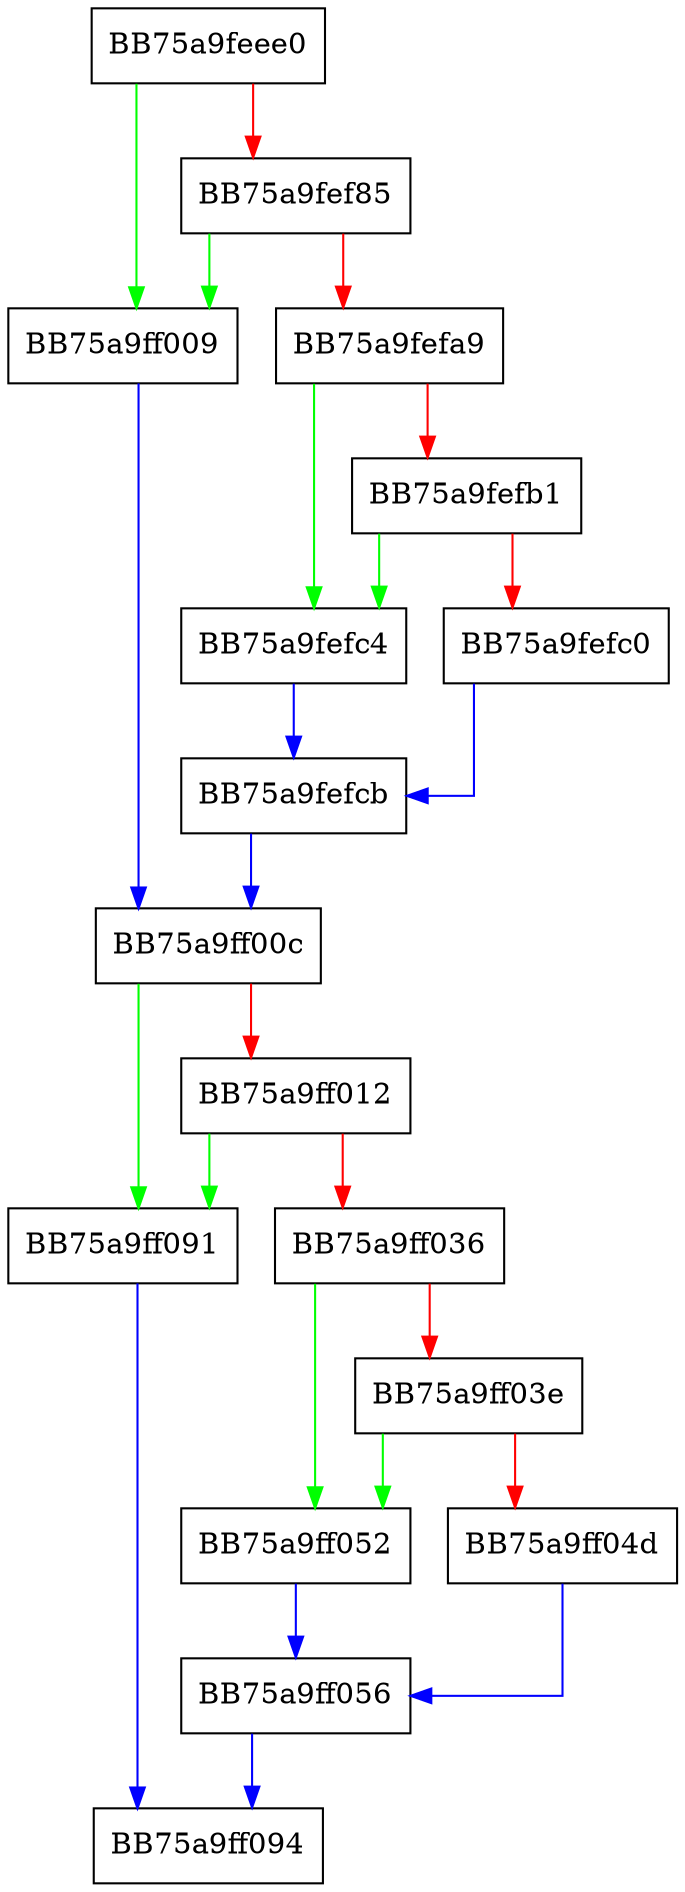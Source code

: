 digraph do_get_time {
  node [shape="box"];
  graph [splines=ortho];
  BB75a9feee0 -> BB75a9ff009 [color="green"];
  BB75a9feee0 -> BB75a9fef85 [color="red"];
  BB75a9fef85 -> BB75a9ff009 [color="green"];
  BB75a9fef85 -> BB75a9fefa9 [color="red"];
  BB75a9fefa9 -> BB75a9fefc4 [color="green"];
  BB75a9fefa9 -> BB75a9fefb1 [color="red"];
  BB75a9fefb1 -> BB75a9fefc4 [color="green"];
  BB75a9fefb1 -> BB75a9fefc0 [color="red"];
  BB75a9fefc0 -> BB75a9fefcb [color="blue"];
  BB75a9fefc4 -> BB75a9fefcb [color="blue"];
  BB75a9fefcb -> BB75a9ff00c [color="blue"];
  BB75a9ff009 -> BB75a9ff00c [color="blue"];
  BB75a9ff00c -> BB75a9ff091 [color="green"];
  BB75a9ff00c -> BB75a9ff012 [color="red"];
  BB75a9ff012 -> BB75a9ff091 [color="green"];
  BB75a9ff012 -> BB75a9ff036 [color="red"];
  BB75a9ff036 -> BB75a9ff052 [color="green"];
  BB75a9ff036 -> BB75a9ff03e [color="red"];
  BB75a9ff03e -> BB75a9ff052 [color="green"];
  BB75a9ff03e -> BB75a9ff04d [color="red"];
  BB75a9ff04d -> BB75a9ff056 [color="blue"];
  BB75a9ff052 -> BB75a9ff056 [color="blue"];
  BB75a9ff056 -> BB75a9ff094 [color="blue"];
  BB75a9ff091 -> BB75a9ff094 [color="blue"];
}
